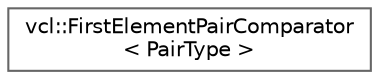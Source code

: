 digraph "Graphical Class Hierarchy"
{
 // LATEX_PDF_SIZE
  bgcolor="transparent";
  edge [fontname=Helvetica,fontsize=10,labelfontname=Helvetica,labelfontsize=10];
  node [fontname=Helvetica,fontsize=10,shape=box,height=0.2,width=0.4];
  rankdir="LR";
  Node0 [label="vcl::FirstElementPairComparator\l\< PairType \>",height=0.2,width=0.4,color="grey40", fillcolor="white", style="filled",URL="$structvcl_1_1FirstElementPairComparator.html",tooltip=" "];
}

